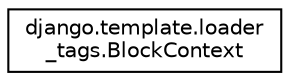 digraph "Graphical Class Hierarchy"
{
 // LATEX_PDF_SIZE
  edge [fontname="Helvetica",fontsize="10",labelfontname="Helvetica",labelfontsize="10"];
  node [fontname="Helvetica",fontsize="10",shape=record];
  rankdir="LR";
  Node0 [label="django.template.loader\l_tags.BlockContext",height=0.2,width=0.4,color="black", fillcolor="white", style="filled",URL="$d9/d5d/classdjango_1_1template_1_1loader__tags_1_1_block_context.html",tooltip=" "];
}
